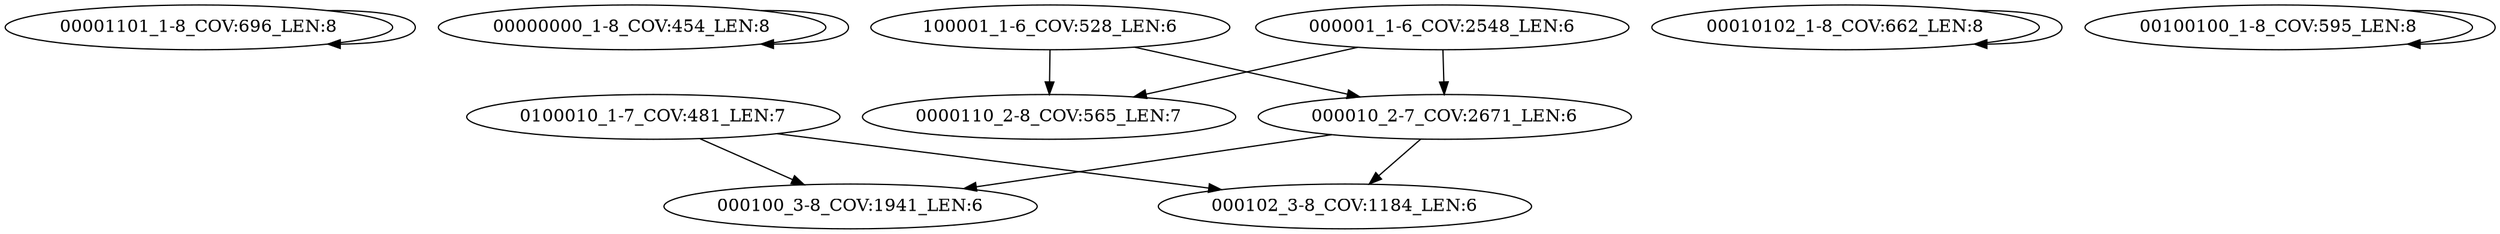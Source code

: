 digraph G {
    "00001101_1-8_COV:696_LEN:8" -> "00001101_1-8_COV:696_LEN:8";
    "00000000_1-8_COV:454_LEN:8" -> "00000000_1-8_COV:454_LEN:8";
    "100001_1-6_COV:528_LEN:6" -> "0000110_2-8_COV:565_LEN:7";
    "100001_1-6_COV:528_LEN:6" -> "000010_2-7_COV:2671_LEN:6";
    "000001_1-6_COV:2548_LEN:6" -> "0000110_2-8_COV:565_LEN:7";
    "000001_1-6_COV:2548_LEN:6" -> "000010_2-7_COV:2671_LEN:6";
    "00010102_1-8_COV:662_LEN:8" -> "00010102_1-8_COV:662_LEN:8";
    "0100010_1-7_COV:481_LEN:7" -> "000100_3-8_COV:1941_LEN:6";
    "0100010_1-7_COV:481_LEN:7" -> "000102_3-8_COV:1184_LEN:6";
    "00100100_1-8_COV:595_LEN:8" -> "00100100_1-8_COV:595_LEN:8";
    "000010_2-7_COV:2671_LEN:6" -> "000100_3-8_COV:1941_LEN:6";
    "000010_2-7_COV:2671_LEN:6" -> "000102_3-8_COV:1184_LEN:6";
}
